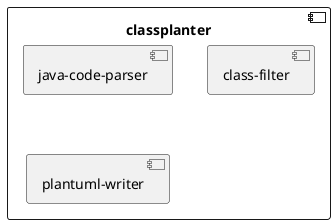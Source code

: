 @startuml

component classplanter {
	[java-code-parser]
	[class-filter]
	[plantuml-writer]
}

@enduml